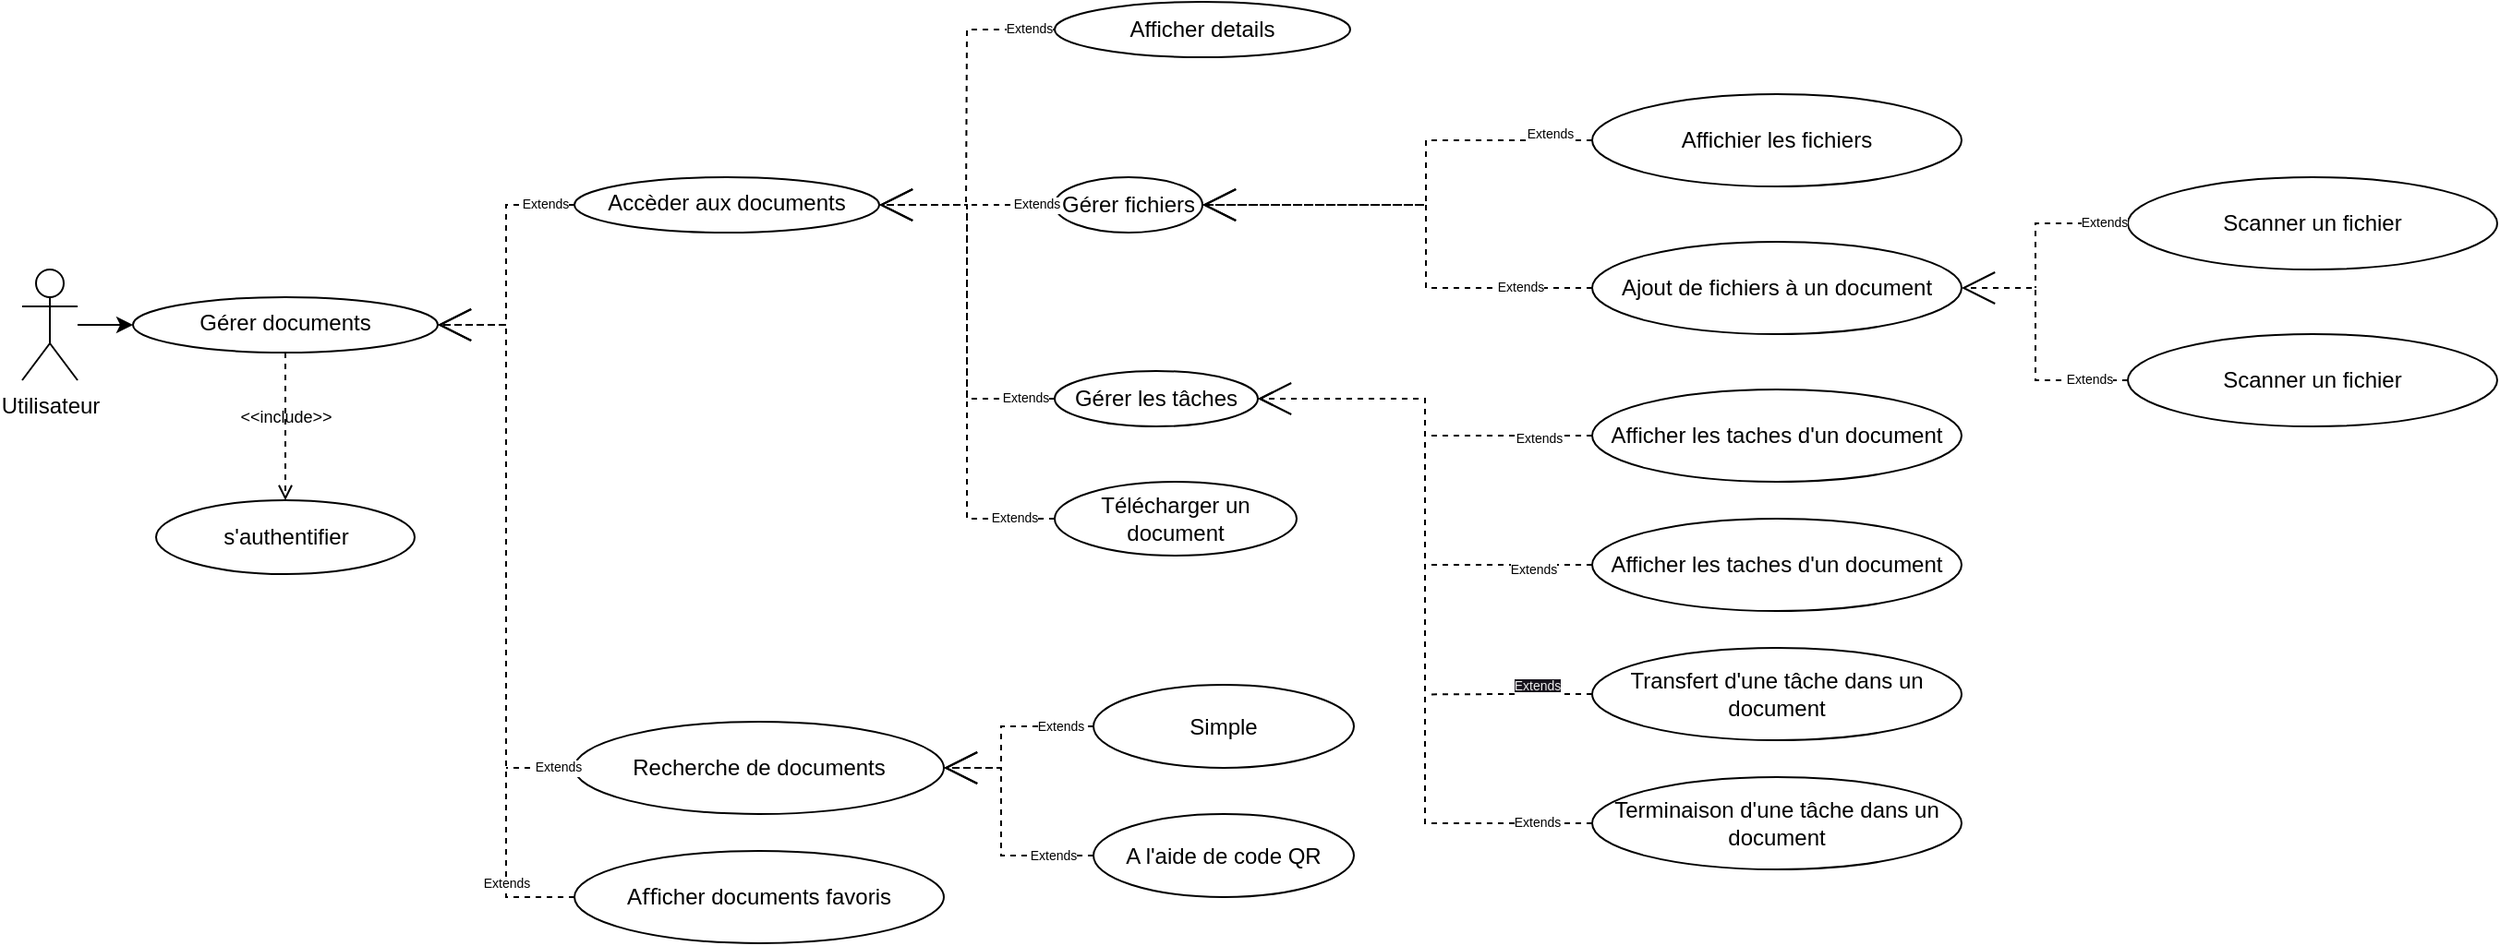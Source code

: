 <mxfile>
    <diagram name="Page-1" id="nQ3Bp0haaYBXYoLkhWMa">
        <mxGraphModel dx="298" dy="190" grid="1" gridSize="10" guides="1" tooltips="1" connect="1" arrows="1" fold="1" page="1" pageScale="1" pageWidth="827" pageHeight="1169" math="0" shadow="0">
            <root>
                <mxCell id="0"/>
                <mxCell id="1" parent="0"/>
                <mxCell id="ziqzP9hSNCvYDxLCFBq7-26" style="edgeStyle=orthogonalEdgeStyle;rounded=0;orthogonalLoop=1;jettySize=auto;html=1;entryX=0;entryY=0.5;entryDx=0;entryDy=0;" parent="1" source="ziqzP9hSNCvYDxLCFBq7-27" target="ziqzP9hSNCvYDxLCFBq7-49" edge="1">
                    <mxGeometry relative="1" as="geometry"/>
                </mxCell>
                <mxCell id="ziqzP9hSNCvYDxLCFBq7-27" value="Utilisateur" style="shape=umlActor;verticalLabelPosition=bottom;verticalAlign=top;html=1;outlineConnect=0;" parent="1" vertex="1">
                    <mxGeometry x="20" y="165" width="30" height="60" as="geometry"/>
                </mxCell>
                <mxCell id="ziqzP9hSNCvYDxLCFBq7-28" value="Accèder aux documents" style="ellipse;whiteSpace=wrap;html=1;verticalAlign=top;" parent="1" vertex="1">
                    <mxGeometry x="319" y="115" width="165" height="30" as="geometry"/>
                </mxCell>
                <mxCell id="ziqzP9hSNCvYDxLCFBq7-29" value="Extends" style="endArrow=none;endSize=16;endFill=0;html=1;rounded=0;exitX=0;exitY=0.5;exitDx=0;exitDy=0;strokeColor=default;edgeStyle=orthogonalEdgeStyle;fontSize=7;dashed=1;" parent="1" source="ziqzP9hSNCvYDxLCFBq7-30" edge="1">
                    <mxGeometry x="-0.8" width="160" relative="1" as="geometry">
                        <mxPoint x="409" y="70" as="sourcePoint"/>
                        <mxPoint x="531" y="130" as="targetPoint"/>
                        <mxPoint as="offset"/>
                    </mxGeometry>
                </mxCell>
                <mxCell id="ziqzP9hSNCvYDxLCFBq7-30" value="&lt;div&gt;Afficher details&lt;/div&gt;" style="ellipse;whiteSpace=wrap;html=1;" parent="1" vertex="1">
                    <mxGeometry x="579" y="20" width="160" height="30" as="geometry"/>
                </mxCell>
                <mxCell id="ziqzP9hSNCvYDxLCFBq7-31" value="Extends" style="endArrow=open;endSize=16;endFill=0;html=1;rounded=0;exitX=0;exitY=0.5;exitDx=0;exitDy=0;entryX=1;entryY=0.5;entryDx=0;entryDy=0;strokeColor=default;edgeStyle=orthogonalEdgeStyle;fontSize=7;dashed=1;" parent="1" source="ziqzP9hSNCvYDxLCFBq7-32" target="ziqzP9hSNCvYDxLCFBq7-37" edge="1">
                    <mxGeometry x="-0.692" width="160" relative="1" as="geometry">
                        <mxPoint x="580" y="160" as="sourcePoint"/>
                        <mxPoint x="720" y="250" as="targetPoint"/>
                        <mxPoint as="offset"/>
                        <Array as="points">
                            <mxPoint x="780" y="175"/>
                            <mxPoint x="780" y="130"/>
                        </Array>
                    </mxGeometry>
                </mxCell>
                <mxCell id="ziqzP9hSNCvYDxLCFBq7-32" value="&lt;div&gt;Ajout de fichiers&amp;nbsp;&lt;span style=&quot;background-color: initial;&quot;&gt;à un document&lt;/span&gt;&lt;/div&gt;" style="ellipse;whiteSpace=wrap;html=1;" parent="1" vertex="1">
                    <mxGeometry x="870" y="150" width="200" height="50" as="geometry"/>
                </mxCell>
                <mxCell id="ziqzP9hSNCvYDxLCFBq7-33" value="Recherche de documents" style="ellipse;whiteSpace=wrap;html=1;" parent="1" vertex="1">
                    <mxGeometry x="319" y="410" width="200" height="50" as="geometry"/>
                </mxCell>
                <mxCell id="ziqzP9hSNCvYDxLCFBq7-34" value="Aﬀicher documents favoris" style="ellipse;whiteSpace=wrap;html=1;" parent="1" vertex="1">
                    <mxGeometry x="319" y="480" width="200" height="50" as="geometry"/>
                </mxCell>
                <mxCell id="ziqzP9hSNCvYDxLCFBq7-35" value="Terminaison&amp;nbsp;d'une tâche dans&amp;nbsp;&lt;span style=&quot;border-color: var(--border-color); background-color: initial;&quot;&gt;un document&lt;/span&gt;" style="ellipse;whiteSpace=wrap;html=1;" parent="1" vertex="1">
                    <mxGeometry x="870" y="440" width="200" height="50" as="geometry"/>
                </mxCell>
                <mxCell id="24" value="&#10;&lt;span style=&quot;color: rgb(240, 240, 240); font-family: Helvetica; font-size: 7px; font-style: normal; font-variant-ligatures: normal; font-variant-caps: normal; font-weight: 400; letter-spacing: normal; orphans: 2; text-align: center; text-indent: 0px; text-transform: none; widows: 2; word-spacing: 0px; -webkit-text-stroke-width: 0px; background-color: rgb(24, 20, 29); text-decoration-thickness: initial; text-decoration-style: initial; text-decoration-color: initial; float: none; display: inline !important;&quot;&gt;Extends&lt;/span&gt;&#10;&#10;" style="edgeStyle=orthogonalEdgeStyle;rounded=0;html=1;exitX=0;exitY=0.5;exitDx=0;exitDy=0;dashed=1;strokeWidth=1;fontSize=7;endArrow=none;endFill=0;" parent="1" source="ziqzP9hSNCvYDxLCFBq7-36" edge="1">
                    <mxGeometry x="-0.335" relative="1" as="geometry">
                        <mxPoint x="780.0" y="395.213" as="targetPoint"/>
                        <mxPoint as="offset"/>
                    </mxGeometry>
                </mxCell>
                <mxCell id="ziqzP9hSNCvYDxLCFBq7-36" value="Transfert d'une tâche dans&amp;nbsp;&lt;span style=&quot;border-color: var(--border-color); background-color: initial;&quot;&gt;un document&lt;/span&gt;" style="ellipse;whiteSpace=wrap;html=1;" parent="1" vertex="1">
                    <mxGeometry x="870" y="370" width="200" height="50" as="geometry"/>
                </mxCell>
                <mxCell id="ziqzP9hSNCvYDxLCFBq7-37" value="Gérer fichiers" style="ellipse;whiteSpace=wrap;html=1;" parent="1" vertex="1">
                    <mxGeometry x="579" y="115" width="80" height="30" as="geometry"/>
                </mxCell>
                <mxCell id="ziqzP9hSNCvYDxLCFBq7-38" value="Gérer les tâches" style="ellipse;whiteSpace=wrap;html=1;" parent="1" vertex="1">
                    <mxGeometry x="579" y="220" width="110" height="30" as="geometry"/>
                </mxCell>
                <mxCell id="23" style="edgeStyle=orthogonalEdgeStyle;rounded=0;html=1;exitX=0;exitY=0.5;exitDx=0;exitDy=0;dashed=1;strokeWidth=1;fontSize=7;endArrow=none;endFill=0;" parent="1" source="ziqzP9hSNCvYDxLCFBq7-39" edge="1">
                    <mxGeometry relative="1" as="geometry">
                        <mxPoint x="780.0" y="325" as="targetPoint"/>
                    </mxGeometry>
                </mxCell>
                <mxCell id="ziqzP9hSNCvYDxLCFBq7-39" value="&lt;div&gt;Afficher les taches d'un document&lt;/div&gt;" style="ellipse;whiteSpace=wrap;html=1;" parent="1" vertex="1">
                    <mxGeometry x="870" y="300" width="200" height="50" as="geometry"/>
                </mxCell>
                <mxCell id="ziqzP9hSNCvYDxLCFBq7-40" value="Extends" style="endArrow=open;endSize=16;endFill=0;html=1;rounded=0;exitX=0;exitY=0.5;exitDx=0;exitDy=0;entryX=1;entryY=0.5;entryDx=0;entryDy=0;strokeColor=default;edgeStyle=orthogonalEdgeStyle;fontSize=7;dashed=1;strokeWidth=1;" parent="1" source="ziqzP9hSNCvYDxLCFBq7-35" target="ziqzP9hSNCvYDxLCFBq7-38" edge="1">
                    <mxGeometry x="-0.854" width="160" relative="1" as="geometry">
                        <mxPoint x="764" y="185" as="sourcePoint"/>
                        <mxPoint x="678" y="171" as="targetPoint"/>
                        <mxPoint as="offset"/>
                    </mxGeometry>
                </mxCell>
                <mxCell id="ziqzP9hSNCvYDxLCFBq7-43" value="Extends" style="endArrow=none;endSize=16;endFill=0;html=1;rounded=0;exitX=0;exitY=0.5;exitDx=0;exitDy=0;strokeColor=default;edgeStyle=orthogonalEdgeStyle;fontSize=7;dashed=1;" parent="1" source="ziqzP9hSNCvYDxLCFBq7-37" edge="1">
                    <mxGeometry x="-0.6" width="160" relative="1" as="geometry">
                        <mxPoint x="413" y="15" as="sourcePoint"/>
                        <mxPoint x="530" y="130" as="targetPoint"/>
                        <mxPoint as="offset"/>
                    </mxGeometry>
                </mxCell>
                <mxCell id="ziqzP9hSNCvYDxLCFBq7-44" value="Extends" style="endArrow=open;endSize=16;endFill=0;html=1;rounded=0;entryX=1;entryY=0.5;entryDx=0;entryDy=0;exitX=0;exitY=0.5;exitDx=0;exitDy=0;strokeColor=default;edgeStyle=orthogonalEdgeStyle;fontSize=7;dashed=1;" parent="1" source="ziqzP9hSNCvYDxLCFBq7-38" target="ziqzP9hSNCvYDxLCFBq7-28" edge="1">
                    <mxGeometry x="-0.834" width="160" relative="1" as="geometry">
                        <mxPoint x="444" y="125" as="sourcePoint"/>
                        <mxPoint x="354" y="130" as="targetPoint"/>
                        <mxPoint as="offset"/>
                    </mxGeometry>
                </mxCell>
                <mxCell id="ziqzP9hSNCvYDxLCFBq7-45" value="Extends" style="endArrow=none;endSize=16;endFill=0;html=1;rounded=0;exitX=0;exitY=0.5;exitDx=0;exitDy=0;strokeColor=default;edgeStyle=orthogonalEdgeStyle;fontSize=7;dashed=1;" parent="1" source="ziqzP9hSNCvYDxLCFBq7-33" edge="1">
                    <mxGeometry x="-0.486" width="160" relative="1" as="geometry">
                        <mxPoint x="469" y="275" as="sourcePoint"/>
                        <mxPoint x="282" y="435" as="targetPoint"/>
                        <mxPoint as="offset"/>
                    </mxGeometry>
                </mxCell>
                <mxCell id="ziqzP9hSNCvYDxLCFBq7-46" value="Extends" style="endArrow=open;endSize=16;endFill=0;html=1;rounded=0;exitX=0;exitY=0.5;exitDx=0;exitDy=0;edgeStyle=orthogonalEdgeStyle;entryX=1;entryY=0.5;entryDx=0;entryDy=0;jumpSize=3;fontSize=7;dashed=1;" parent="1" source="ziqzP9hSNCvYDxLCFBq7-34" target="ziqzP9hSNCvYDxLCFBq7-49" edge="1">
                    <mxGeometry x="-0.771" width="160" relative="1" as="geometry">
                        <mxPoint x="469" y="405" as="sourcePoint"/>
                        <mxPoint x="351" y="131" as="targetPoint"/>
                        <mxPoint as="offset"/>
                    </mxGeometry>
                </mxCell>
                <mxCell id="ziqzP9hSNCvYDxLCFBq7-47" value="&lt;div&gt;Affichier les fichiers&lt;/div&gt;" style="ellipse;whiteSpace=wrap;html=1;" parent="1" vertex="1">
                    <mxGeometry x="870" y="70" width="200" height="50" as="geometry"/>
                </mxCell>
                <mxCell id="ziqzP9hSNCvYDxLCFBq7-48" value="Extends" style="endArrow=open;endSize=16;endFill=0;html=1;rounded=0;exitX=0;exitY=0.5;exitDx=0;exitDy=0;entryX=1;entryY=0.5;entryDx=0;entryDy=0;strokeColor=default;edgeStyle=orthogonalEdgeStyle;fontSize=7;dashed=1;" parent="1" source="ziqzP9hSNCvYDxLCFBq7-47" target="ziqzP9hSNCvYDxLCFBq7-37" edge="1">
                    <mxGeometry x="-0.807" y="-3" width="160" relative="1" as="geometry">
                        <mxPoint x="818" y="220" as="sourcePoint"/>
                        <mxPoint x="669" y="145" as="targetPoint"/>
                        <Array as="points">
                            <mxPoint x="780" y="95"/>
                            <mxPoint x="780" y="130"/>
                        </Array>
                        <mxPoint as="offset"/>
                    </mxGeometry>
                </mxCell>
                <mxCell id="28" style="edgeStyle=none;html=1;entryX=0.5;entryY=0;entryDx=0;entryDy=0;dashed=1;endArrow=open;endFill=0;" edge="1" parent="1" source="ziqzP9hSNCvYDxLCFBq7-49" target="26">
                    <mxGeometry relative="1" as="geometry"/>
                </mxCell>
                <mxCell id="ziqzP9hSNCvYDxLCFBq7-49" value="Gérer documents" style="ellipse;whiteSpace=wrap;html=1;verticalAlign=top;" parent="1" vertex="1">
                    <mxGeometry x="80" y="180" width="165" height="30" as="geometry"/>
                </mxCell>
                <mxCell id="ziqzP9hSNCvYDxLCFBq7-50" value="Extends" style="endArrow=open;endSize=16;endFill=0;html=1;rounded=0;exitX=0;exitY=0.5;exitDx=0;exitDy=0;edgeStyle=orthogonalEdgeStyle;entryX=1;entryY=0.5;entryDx=0;entryDy=0;jumpSize=3;fontSize=7;dashed=1;" parent="1" source="ziqzP9hSNCvYDxLCFBq7-28" target="ziqzP9hSNCvYDxLCFBq7-49" edge="1">
                    <mxGeometry x="-0.765" width="160" relative="1" as="geometry">
                        <mxPoint x="360" y="345" as="sourcePoint"/>
                        <mxPoint x="295" y="205" as="targetPoint"/>
                        <mxPoint as="offset"/>
                    </mxGeometry>
                </mxCell>
                <mxCell id="3" value="Extends" style="endArrow=open;endSize=16;endFill=0;html=1;rounded=0;entryX=1;entryY=0.5;entryDx=0;entryDy=0;strokeColor=default;edgeStyle=orthogonalEdgeStyle;fontSize=7;exitX=0;exitY=0.5;exitDx=0;exitDy=0;dashed=1;" parent="1" source="4" target="ziqzP9hSNCvYDxLCFBq7-28" edge="1">
                    <mxGeometry x="-0.834" width="160" relative="1" as="geometry">
                        <mxPoint x="580" y="290" as="sourcePoint"/>
                        <mxPoint x="494" y="140" as="targetPoint"/>
                        <mxPoint as="offset"/>
                    </mxGeometry>
                </mxCell>
                <mxCell id="4" value="Télécharger un document" style="ellipse;whiteSpace=wrap;html=1;" parent="1" vertex="1">
                    <mxGeometry x="579" y="280" width="131" height="40" as="geometry"/>
                </mxCell>
                <mxCell id="6" value="Extends" style="endArrow=open;endSize=16;endFill=0;html=1;rounded=0;entryX=1;entryY=0.5;entryDx=0;entryDy=0;strokeColor=default;edgeStyle=orthogonalEdgeStyle;fontSize=7;exitX=0;exitY=0.5;exitDx=0;exitDy=0;dashed=1;" parent="1" source="7" target="ziqzP9hSNCvYDxLCFBq7-33" edge="1">
                    <mxGeometry x="-0.646" width="160" relative="1" as="geometry">
                        <mxPoint x="610" y="435" as="sourcePoint"/>
                        <mxPoint x="611.5" y="390" as="targetPoint"/>
                        <mxPoint as="offset"/>
                        <Array as="points">
                            <mxPoint x="550" y="483"/>
                            <mxPoint x="550" y="435"/>
                        </Array>
                    </mxGeometry>
                </mxCell>
                <mxCell id="7" value="A l'aide de code QR" style="ellipse;whiteSpace=wrap;html=1;" parent="1" vertex="1">
                    <mxGeometry x="600" y="460" width="141" height="45" as="geometry"/>
                </mxCell>
                <mxCell id="8" value="Simple" style="ellipse;whiteSpace=wrap;html=1;" parent="1" vertex="1">
                    <mxGeometry x="600" y="390" width="141" height="45" as="geometry"/>
                </mxCell>
                <mxCell id="9" value="Extends" style="endArrow=open;endSize=16;endFill=0;html=1;rounded=0;entryX=1;entryY=0.5;entryDx=0;entryDy=0;strokeColor=default;edgeStyle=orthogonalEdgeStyle;fontSize=7;exitX=0;exitY=0.5;exitDx=0;exitDy=0;dashed=1;" parent="1" source="8" target="ziqzP9hSNCvYDxLCFBq7-33" edge="1">
                    <mxGeometry x="-0.646" width="160" relative="1" as="geometry">
                        <mxPoint x="589" y="492.5" as="sourcePoint"/>
                        <mxPoint x="529" y="445" as="targetPoint"/>
                        <mxPoint as="offset"/>
                        <Array as="points">
                            <mxPoint x="550" y="413"/>
                            <mxPoint x="550" y="435"/>
                        </Array>
                    </mxGeometry>
                </mxCell>
                <mxCell id="14" value="Extends" style="endArrow=open;endSize=16;endFill=0;html=1;rounded=0;exitX=0;exitY=0.5;exitDx=0;exitDy=0;strokeColor=default;edgeStyle=orthogonalEdgeStyle;fontSize=7;entryX=1;entryY=0.5;entryDx=0;entryDy=0;startArrow=none;dashed=1;" parent="1" source="15" target="ziqzP9hSNCvYDxLCFBq7-32" edge="1">
                    <mxGeometry x="-0.692" width="160" relative="1" as="geometry">
                        <mxPoint x="1311" y="224.98" as="sourcePoint"/>
                        <mxPoint x="1080" y="170" as="targetPoint"/>
                        <mxPoint as="offset"/>
                        <Array as="points">
                            <mxPoint x="1110" y="225"/>
                            <mxPoint x="1110" y="175"/>
                        </Array>
                    </mxGeometry>
                </mxCell>
                <mxCell id="15" value="&lt;div&gt;Scanner un fichier&lt;/div&gt;" style="ellipse;whiteSpace=wrap;html=1;" parent="1" vertex="1">
                    <mxGeometry x="1160" y="200" width="200" height="50" as="geometry"/>
                </mxCell>
                <mxCell id="17" value="&lt;div&gt;Scanner un fichier&lt;/div&gt;" style="ellipse;whiteSpace=wrap;html=1;" parent="1" vertex="1">
                    <mxGeometry x="1160" y="115" width="200" height="50" as="geometry"/>
                </mxCell>
                <mxCell id="18" value="Extends" style="endArrow=none;endSize=16;endFill=0;html=1;rounded=0;exitX=0;exitY=0.5;exitDx=0;exitDy=0;strokeColor=default;edgeStyle=orthogonalEdgeStyle;fontSize=7;startArrow=none;dashed=1;" parent="1" source="17" edge="1">
                    <mxGeometry x="-0.692" width="160" relative="1" as="geometry">
                        <mxPoint x="1170" y="235" as="sourcePoint"/>
                        <mxPoint x="1110" y="175" as="targetPoint"/>
                        <mxPoint as="offset"/>
                        <Array as="points">
                            <mxPoint x="1110" y="140"/>
                            <mxPoint x="1110" y="175"/>
                        </Array>
                    </mxGeometry>
                </mxCell>
                <mxCell id="21" style="edgeStyle=orthogonalEdgeStyle;html=1;exitX=0;exitY=0.5;exitDx=0;exitDy=0;entryX=1;entryY=0.5;entryDx=0;entryDy=0;rounded=0;dashed=1;endArrow=open;endFill=0;strokeWidth=1;" parent="1" source="19" target="ziqzP9hSNCvYDxLCFBq7-38" edge="1">
                    <mxGeometry relative="1" as="geometry"/>
                </mxCell>
                <mxCell id="22" value="&lt;font style=&quot;font-size: 7px;&quot;&gt;Extends&lt;/font&gt;" style="edgeLabel;html=1;align=center;verticalAlign=middle;resizable=0;points=[];" parent="21" vertex="1" connectable="0">
                    <mxGeometry x="-0.585" y="1" relative="1" as="geometry">
                        <mxPoint x="12" y="-1" as="offset"/>
                    </mxGeometry>
                </mxCell>
                <mxCell id="19" value="&lt;div&gt;Afficher les taches d'un document&lt;/div&gt;" style="ellipse;whiteSpace=wrap;html=1;" parent="1" vertex="1">
                    <mxGeometry x="870" y="230" width="200" height="50" as="geometry"/>
                </mxCell>
                <mxCell id="25" value="&lt;font style=&quot;font-size: 7px;&quot;&gt;Extends&lt;/font&gt;" style="edgeLabel;html=1;align=center;verticalAlign=middle;resizable=0;points=[];" parent="1" vertex="1" connectable="0">
                    <mxGeometry x="849.998" y="270" as="geometry">
                        <mxPoint x="-12" y="56" as="offset"/>
                    </mxGeometry>
                </mxCell>
                <mxCell id="26" value="s'authentifier" style="ellipse;whiteSpace=wrap;html=1;" vertex="1" parent="1">
                    <mxGeometry x="92.5" y="290" width="140" height="40" as="geometry"/>
                </mxCell>
                <mxCell id="29" value="&amp;lt;&amp;lt;include&amp;gt;&amp;gt;" style="text;html=1;strokeColor=none;fillColor=none;align=center;verticalAlign=middle;whiteSpace=wrap;rounded=0;fontSize=9;" vertex="1" parent="1">
                    <mxGeometry x="132.5" y="230" width="60" height="30" as="geometry"/>
                </mxCell>
            </root>
        </mxGraphModel>
    </diagram>
</mxfile>